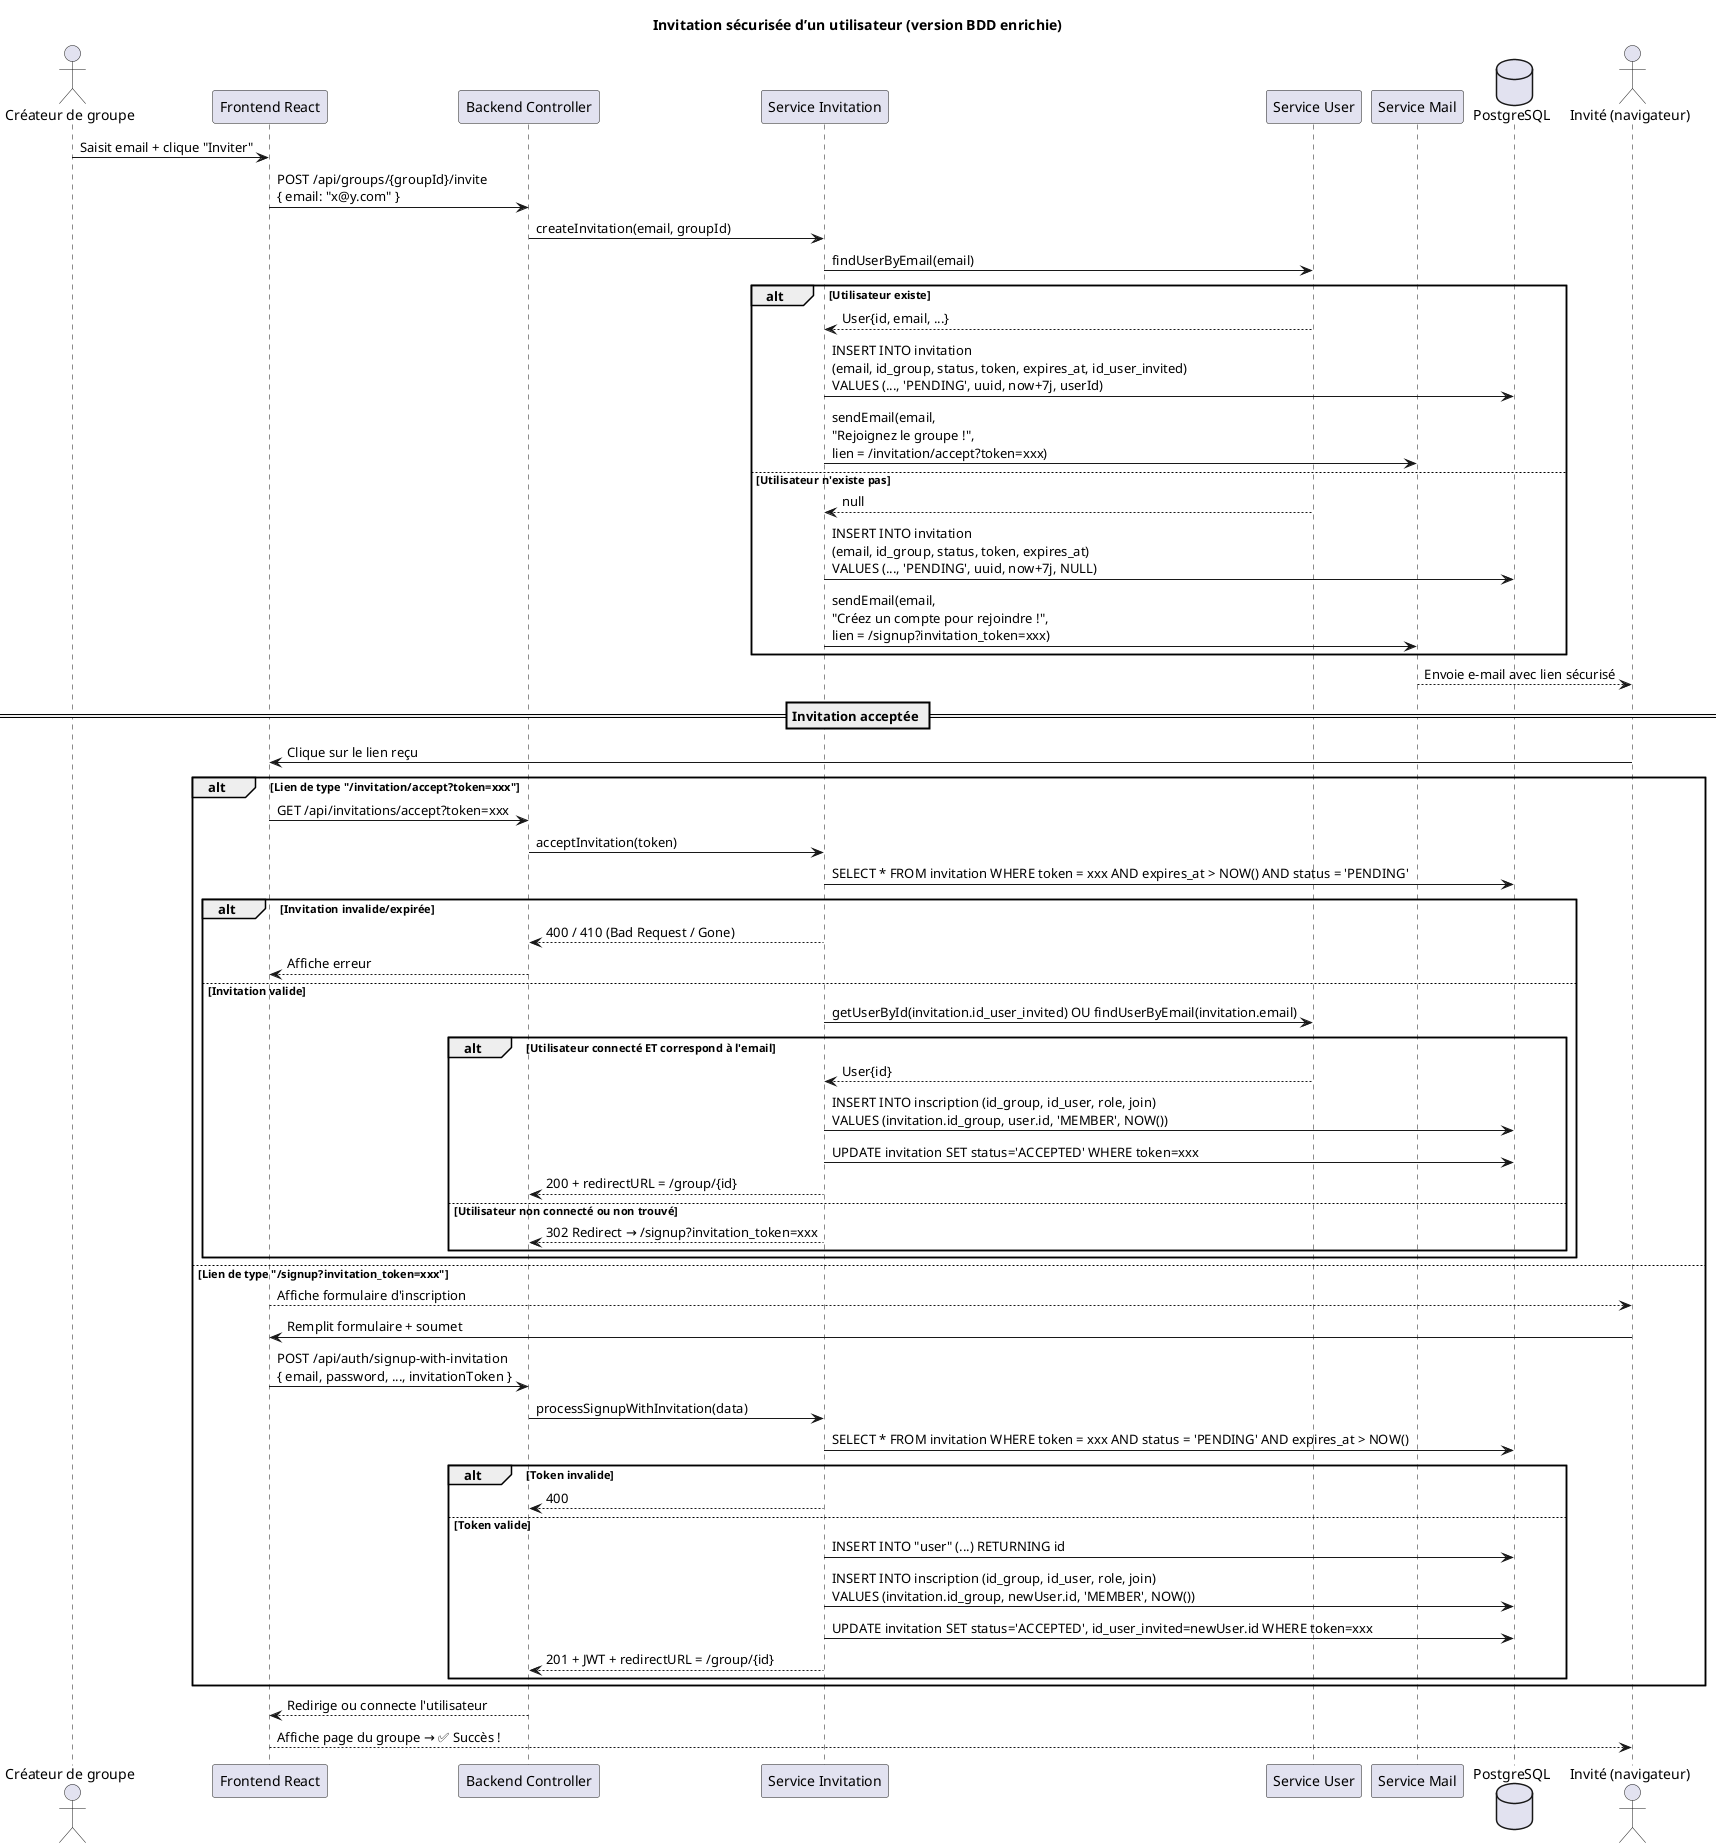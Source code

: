 @startuml
title Invitation sécurisée d’un utilisateur (version BDD enrichie)

actor "Créateur de groupe" as creator
participant "Frontend React" as FE
participant "Backend Controller" as BC
participant "Service Invitation" as SI
participant "Service User" as SU
participant "Service Mail" as SM
database "PostgreSQL" as DB
actor "Invité (navigateur)" as invitee

creator -> FE : Saisit email + clique "Inviter"
FE -> BC : POST /api/groups/{groupId}/invite\n{ email: "x@y.com" }
BC -> SI : createInvitation(email, groupId)

SI -> SU : findUserByEmail(email)
alt Utilisateur existe
    SU --> SI : User{id, email, ...}
    SI -> DB : INSERT INTO invitation \n(email, id_group, status, token, expires_at, id_user_invited)\nVALUES (..., 'PENDING', uuid, now+7j, userId)
    SI -> SM : sendEmail(email,\n"Rejoignez le groupe !",\nlien = /invitation/accept?token=xxx)
else Utilisateur n'existe pas
    SU --> SI : null
    SI -> DB : INSERT INTO invitation \n(email, id_group, status, token, expires_at)\nVALUES (..., 'PENDING', uuid, now+7j, NULL)
    SI -> SM : sendEmail(email,\n"Créez un compte pour rejoindre !",\nlien = /signup?invitation_token=xxx)
end

SM --> invitee : Envoie e-mail avec lien sécurisé

== Invitation acceptée ==

invitee -> FE : Clique sur le lien reçu

alt Lien de type "/invitation/accept?token=xxx"
    FE -> BC : GET /api/invitations/accept?token=xxx
    BC -> SI : acceptInvitation(token)

    SI -> DB : SELECT * FROM invitation WHERE token = xxx AND expires_at > NOW() AND status = 'PENDING'
    alt Invitation invalide/expirée
        SI --> BC : 400 / 410 (Bad Request / Gone)
        BC --> FE : Affiche erreur
    else Invitation valide
        SI -> SU : getUserById(invitation.id_user_invited) OU findUserByEmail(invitation.email)
        alt Utilisateur connecté ET correspond à l'email
            SU --> SI : User{id}
            SI -> DB : INSERT INTO inscription (id_group, id_user, role, join)\nVALUES (invitation.id_group, user.id, 'MEMBER', NOW())
            SI -> DB : UPDATE invitation SET status='ACCEPTED' WHERE token=xxx
            SI --> BC : 200 + redirectURL = /group/{id}
        else Utilisateur non connecté ou non trouvé
            SI --> BC : 302 Redirect → /signup?invitation_token=xxx
        end
    end

else Lien de type "/signup?invitation_token=xxx"
    FE --> invitee : Affiche formulaire d'inscription
    invitee -> FE : Remplit formulaire + soumet
    FE -> BC : POST /api/auth/signup-with-invitation\n{ email, password, ..., invitationToken }
    BC -> SI : processSignupWithInvitation(data)

    SI -> DB : SELECT * FROM invitation WHERE token = xxx AND status = 'PENDING' AND expires_at > NOW()
    alt Token invalide
        SI --> BC : 400
    else Token valide
        SI -> DB : INSERT INTO "user" (...) RETURNING id
        SI -> DB : INSERT INTO inscription (id_group, id_user, role, join)\nVALUES (invitation.id_group, newUser.id, 'MEMBER', NOW())
        SI -> DB : UPDATE invitation SET status='ACCEPTED', id_user_invited=newUser.id WHERE token=xxx
        SI --> BC : 201 + JWT + redirectURL = /group/{id}
    end
end

BC --> FE : Redirige ou connecte l'utilisateur
FE --> invitee : Affiche page du groupe → ✅ Succès !

@enduml